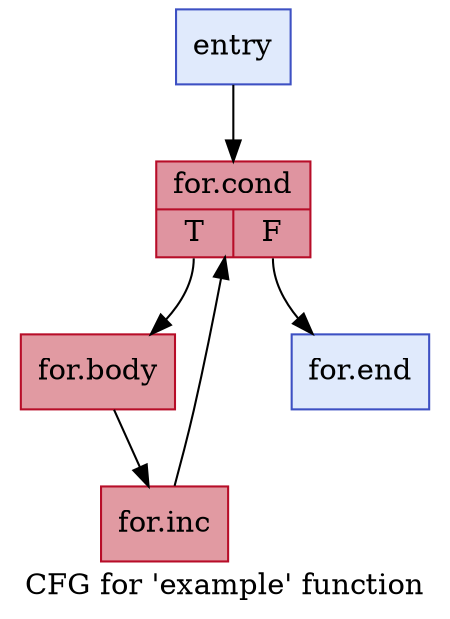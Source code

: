digraph "CFG for 'example' function" {
	label="CFG for 'example' function";

	Node0x7f9f8171ae10 [shape=record,color="#3d50c3ff", style=filled, fillcolor="#b9d0f970",label="{entry}"];
	Node0x7f9f8171ae10 -> Node0x7f9f8171c810;
	Node0x7f9f8171c810 [shape=record,color="#b70d28ff", style=filled, fillcolor="#b70d2870",label="{for.cond|{<s0>T|<s1>F}}"];
	Node0x7f9f8171c810:s0 -> Node0x7f9f8171cea0;
	Node0x7f9f8171c810:s1 -> Node0x7f9f8171cf50;
	Node0x7f9f8171cea0 [shape=record,color="#b70d28ff", style=filled, fillcolor="#bb1b2c70",label="{for.body}"];
	Node0x7f9f8171cea0 -> Node0x7f9f8220d4e0;
	Node0x7f9f8220d4e0 [shape=record,color="#b70d28ff", style=filled, fillcolor="#bb1b2c70",label="{for.inc}"];
	Node0x7f9f8220d4e0 -> Node0x7f9f8171c810;
	Node0x7f9f8171cf50 [shape=record,color="#3d50c3ff", style=filled, fillcolor="#b9d0f970",label="{for.end}"];
}
